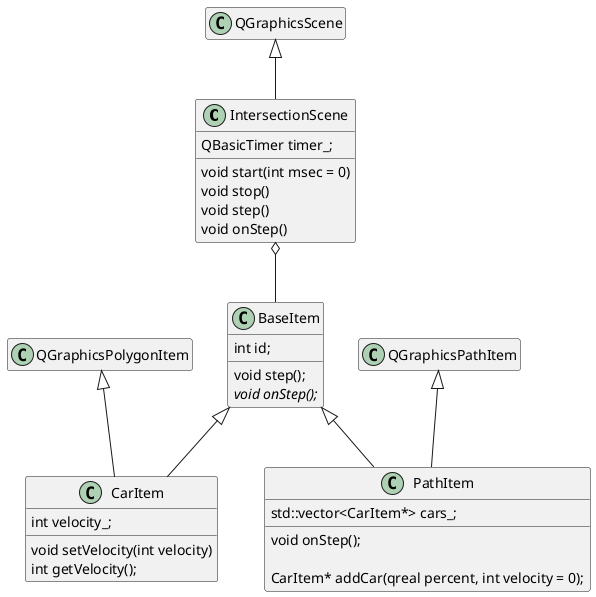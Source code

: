 @startuml classes

hide empty members


class IntersectionScene {
    void start(int msec = 0)
    void stop()
    void step()
    void onStep()

    QBasicTimer timer_;
}

QGraphicsScene <|-- IntersectionScene

IntersectionScene o-- BaseItem

class BaseItem {
    void step();
    {abstract} void onStep();

    int id;
}

class CarItem {
    void setVelocity(int velocity)
    int getVelocity();

    int velocity_;
}

QGraphicsPolygonItem <|-- CarItem
BaseItem <|-- CarItem

class PathItem {
    void onStep();

    CarItem* addCar(qreal percent, int velocity = 0);

    std::vector<CarItem*> cars_;
}

QGraphicsPathItem <|-- PathItem
BaseItem <|-- PathItem

@enduml